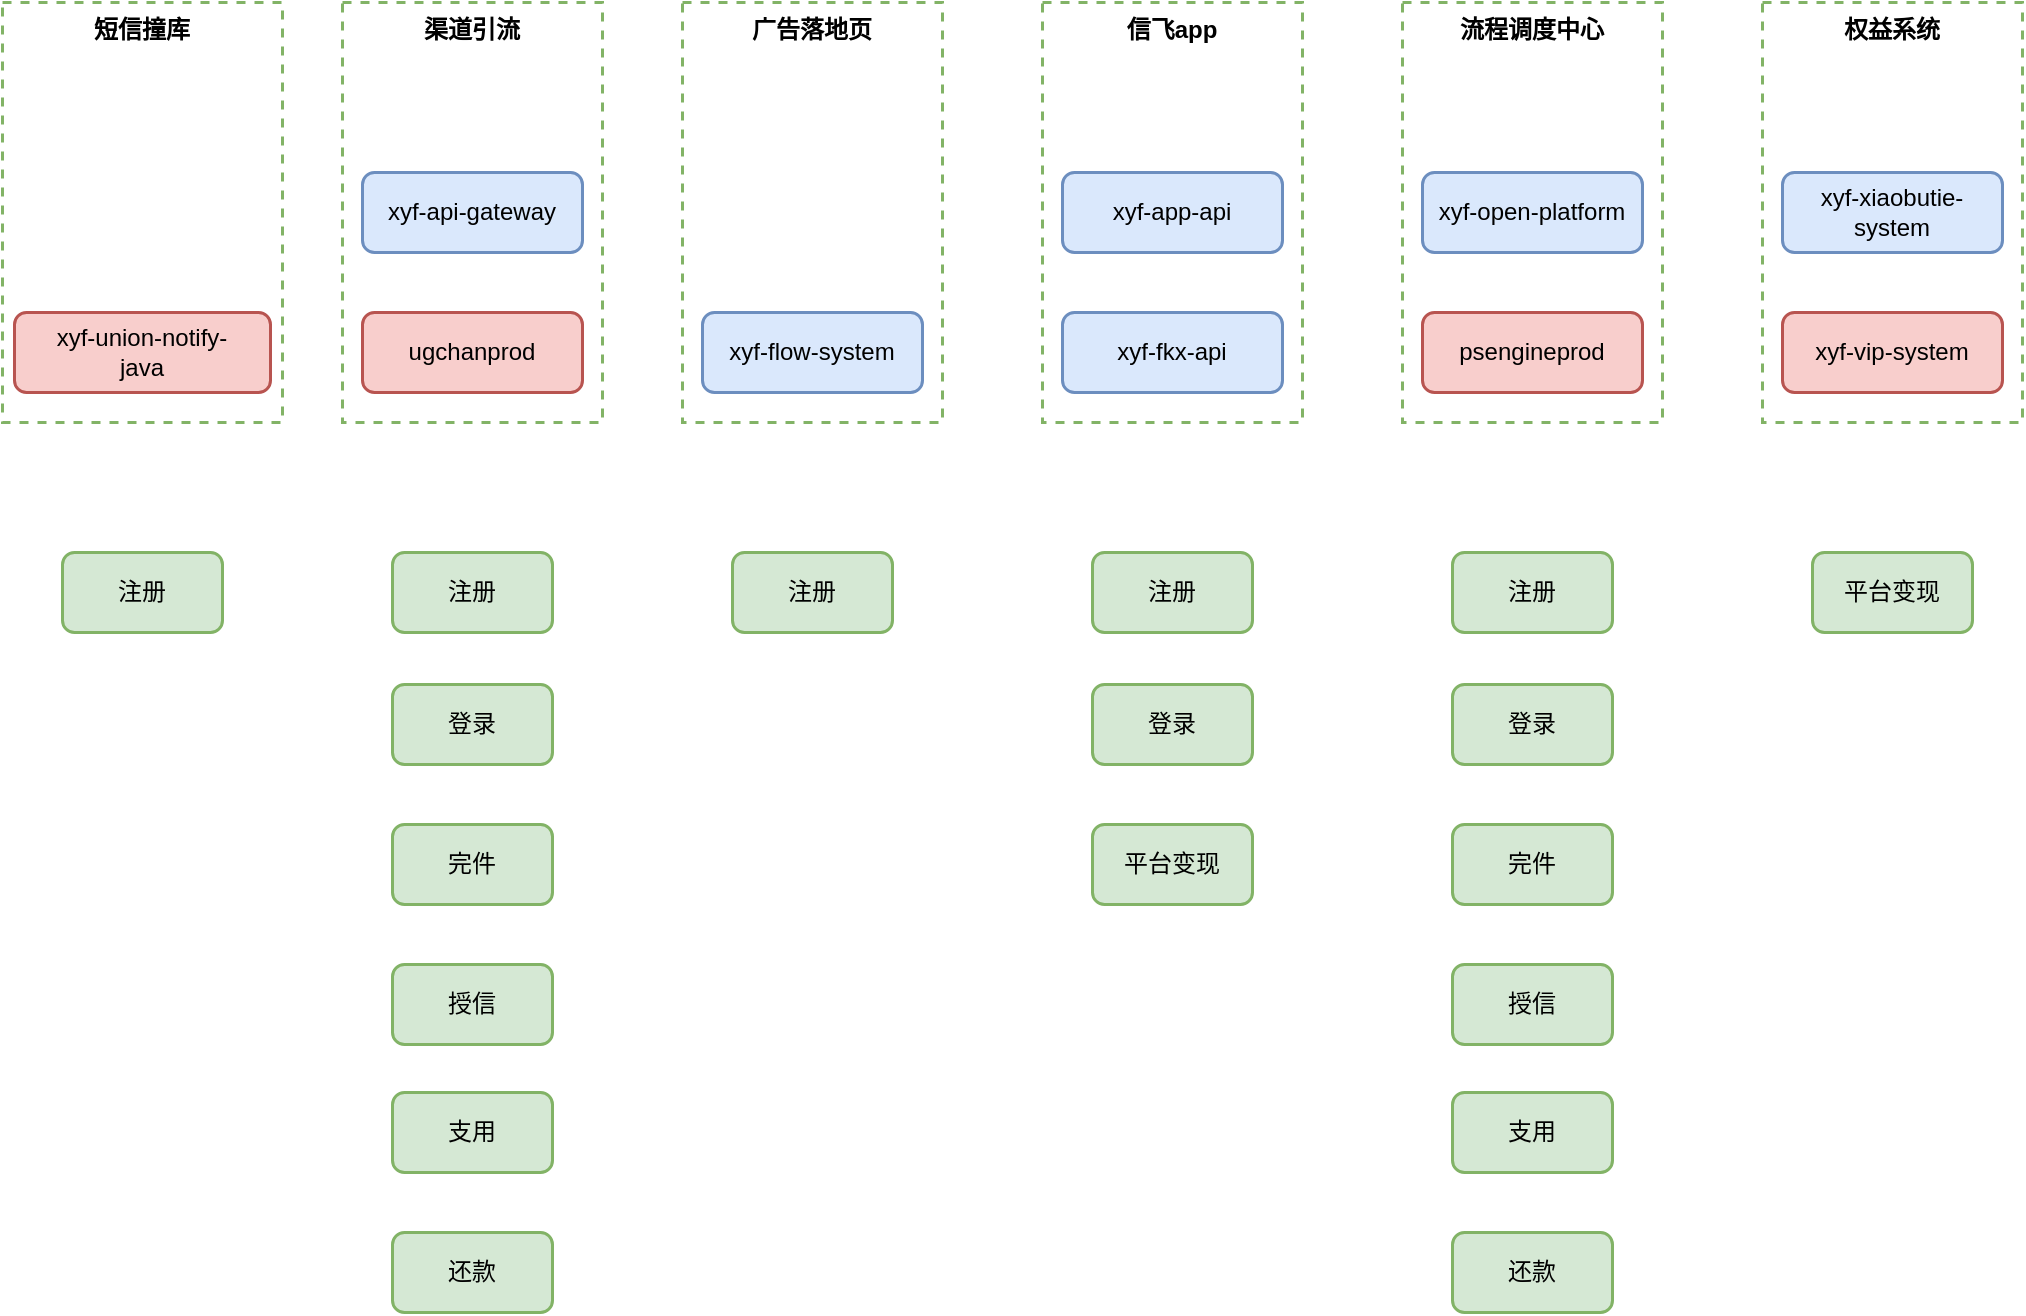 <mxfile version="22.1.11" type="github">
  <diagram name="第 1 页" id="6bG6NZmxF12_Gp5pn3qx">
    <mxGraphModel dx="3382" dy="-75" grid="1" gridSize="10" guides="1" tooltips="1" connect="1" arrows="1" fold="1" page="1" pageScale="1" pageWidth="827" pageHeight="1169" math="0" shadow="0">
      <root>
        <mxCell id="0" />
        <mxCell id="1" parent="0" />
        <mxCell id="n33hHqA8tef4DvY8bRN8-21" value="&lt;b&gt;信飞app&lt;/b&gt;" style="rounded=0;whiteSpace=wrap;html=1;strokeColor=#82b366;strokeWidth=1.5;align=center;verticalAlign=top;fontFamily=Helvetica;fontSize=12;fontColor=default;fillColor=none;dashed=1;" vertex="1" parent="1">
          <mxGeometry x="-980" y="1405" width="130" height="210" as="geometry" />
        </mxCell>
        <mxCell id="n33hHqA8tef4DvY8bRN8-22" value="&lt;b&gt;广告落地页&lt;/b&gt;" style="rounded=0;whiteSpace=wrap;html=1;strokeColor=#82b366;strokeWidth=1.5;align=center;verticalAlign=top;fontFamily=Helvetica;fontSize=12;fontColor=default;fillColor=none;dashed=1;" vertex="1" parent="1">
          <mxGeometry x="-1160" y="1405" width="130" height="210" as="geometry" />
        </mxCell>
        <mxCell id="n33hHqA8tef4DvY8bRN8-23" value="&lt;b&gt;渠道引流&lt;/b&gt;" style="rounded=0;whiteSpace=wrap;html=1;strokeColor=#82b366;strokeWidth=1.5;align=center;verticalAlign=top;fontFamily=Helvetica;fontSize=12;fontColor=default;fillColor=none;dashed=1;" vertex="1" parent="1">
          <mxGeometry x="-1330" y="1405" width="130" height="210" as="geometry" />
        </mxCell>
        <mxCell id="n33hHqA8tef4DvY8bRN8-19" value="&lt;b&gt;权益系统&lt;/b&gt;" style="rounded=0;whiteSpace=wrap;html=1;strokeColor=#82b366;strokeWidth=1.5;align=center;verticalAlign=top;fontFamily=Helvetica;fontSize=12;fontColor=default;fillColor=none;dashed=1;" vertex="1" parent="1">
          <mxGeometry x="-620" y="1405" width="130" height="210" as="geometry" />
        </mxCell>
        <mxCell id="n33hHqA8tef4DvY8bRN8-16" value="&lt;b&gt;流程调度中心&lt;/b&gt;" style="rounded=0;whiteSpace=wrap;html=1;strokeColor=#82b366;strokeWidth=1.5;align=center;verticalAlign=top;fontFamily=Helvetica;fontSize=12;fontColor=default;fillColor=none;dashed=1;" vertex="1" parent="1">
          <mxGeometry x="-800" y="1405" width="130" height="210" as="geometry" />
        </mxCell>
        <mxCell id="n33hHqA8tef4DvY8bRN8-1" value="注册" style="rounded=1;whiteSpace=wrap;html=1;strokeWidth=1.5;fillColor=#d5e8d4;strokeColor=#82b366;" vertex="1" parent="1">
          <mxGeometry x="-1470" y="1680" width="80" height="40" as="geometry" />
        </mxCell>
        <mxCell id="n33hHqA8tef4DvY8bRN8-2" value="登录" style="rounded=1;whiteSpace=wrap;html=1;strokeWidth=1.5;fillColor=#d5e8d4;strokeColor=#82b366;" vertex="1" parent="1">
          <mxGeometry x="-1305" y="1746" width="80" height="40" as="geometry" />
        </mxCell>
        <mxCell id="n33hHqA8tef4DvY8bRN8-3" value="完件" style="rounded=1;whiteSpace=wrap;html=1;strokeWidth=1.5;fillColor=#d5e8d4;strokeColor=#82b366;" vertex="1" parent="1">
          <mxGeometry x="-1305" y="1816" width="80" height="40" as="geometry" />
        </mxCell>
        <mxCell id="n33hHqA8tef4DvY8bRN8-4" value="授信" style="rounded=1;whiteSpace=wrap;html=1;strokeWidth=1.5;fillColor=#d5e8d4;strokeColor=#82b366;" vertex="1" parent="1">
          <mxGeometry x="-1305" y="1886" width="80" height="40" as="geometry" />
        </mxCell>
        <mxCell id="n33hHqA8tef4DvY8bRN8-5" value="支用" style="rounded=1;whiteSpace=wrap;html=1;strokeWidth=1.5;fillColor=#d5e8d4;strokeColor=#82b366;" vertex="1" parent="1">
          <mxGeometry x="-1305" y="1950" width="80" height="40" as="geometry" />
        </mxCell>
        <mxCell id="n33hHqA8tef4DvY8bRN8-6" value="还款" style="rounded=1;whiteSpace=wrap;html=1;strokeWidth=1.5;fillColor=#d5e8d4;strokeColor=#82b366;" vertex="1" parent="1">
          <mxGeometry x="-1305" y="2020" width="80" height="40" as="geometry" />
        </mxCell>
        <mxCell id="n33hHqA8tef4DvY8bRN8-8" value="xyf-api-gateway" style="rounded=1;whiteSpace=wrap;html=1;strokeColor=#6c8ebf;strokeWidth=1.5;align=center;verticalAlign=middle;fontFamily=Helvetica;fontSize=12;fillColor=#dae8fc;" vertex="1" parent="1">
          <mxGeometry x="-1320" y="1490" width="110" height="40" as="geometry" />
        </mxCell>
        <mxCell id="n33hHqA8tef4DvY8bRN8-9" value="xyf-app-api" style="rounded=1;whiteSpace=wrap;html=1;strokeColor=#6c8ebf;strokeWidth=1.5;align=center;verticalAlign=middle;fontFamily=Helvetica;fontSize=12;fillColor=#dae8fc;" vertex="1" parent="1">
          <mxGeometry x="-970" y="1490" width="110" height="40" as="geometry" />
        </mxCell>
        <mxCell id="n33hHqA8tef4DvY8bRN8-10" value="&lt;table style=&quot;border-collapse: collapse; caret-color: rgb(0, 0, 0); text-indent: 0px; text-size-adjust: auto;&quot; border=&quot;0&quot; cellpadding=&quot;0&quot; cellspacing=&quot;0&quot; data-ctx=&quot;{&amp;quot;cid&amp;quot;:&amp;quot;117fff90&amp;quot;,&amp;quot;time&amp;quot;:1703476798710,&amp;quot;docKey&amp;quot;:&amp;quot;8oLl9yZ8bWpelapY&amp;quot;}&quot; id=&quot;zongheng-ccp-host&quot;&gt;&lt;tbody&gt;&lt;tr style=&quot;height: 21px;&quot;&gt;&lt;td style=&quot;overflow: hidden; padding: 2px 3px; width: 100px;&quot;&gt;xyf-union-notify-java&lt;/td&gt;&lt;/tr&gt;&lt;/tbody&gt;&lt;/table&gt;" style="rounded=1;whiteSpace=wrap;html=1;strokeColor=#b85450;strokeWidth=1.5;align=center;verticalAlign=middle;fontFamily=Helvetica;fontSize=12;fillColor=#f8cecc;" vertex="1" parent="1">
          <mxGeometry x="-1494" y="1560" width="128" height="40" as="geometry" />
        </mxCell>
        <mxCell id="n33hHqA8tef4DvY8bRN8-11" value="xyf-fkx-api" style="rounded=1;whiteSpace=wrap;html=1;strokeColor=#6c8ebf;strokeWidth=1.5;align=center;verticalAlign=middle;fontFamily=Helvetica;fontSize=12;fillColor=#dae8fc;" vertex="1" parent="1">
          <mxGeometry x="-970" y="1560" width="110" height="40" as="geometry" />
        </mxCell>
        <mxCell id="n33hHqA8tef4DvY8bRN8-12" value="xyf-flow-system" style="rounded=1;whiteSpace=wrap;html=1;strokeColor=#6c8ebf;strokeWidth=1.5;align=center;verticalAlign=middle;fontFamily=Helvetica;fontSize=12;fillColor=#dae8fc;" vertex="1" parent="1">
          <mxGeometry x="-1150" y="1560" width="110" height="40" as="geometry" />
        </mxCell>
        <mxCell id="n33hHqA8tef4DvY8bRN8-13" value="xyf-open-platform" style="rounded=1;whiteSpace=wrap;html=1;strokeColor=#6c8ebf;strokeWidth=1.5;align=center;verticalAlign=middle;fontFamily=Helvetica;fontSize=12;fillColor=#dae8fc;" vertex="1" parent="1">
          <mxGeometry x="-790" y="1490" width="110" height="40" as="geometry" />
        </mxCell>
        <mxCell id="n33hHqA8tef4DvY8bRN8-14" value="psengineprod" style="rounded=1;whiteSpace=wrap;html=1;strokeColor=#b85450;strokeWidth=1.5;align=center;verticalAlign=middle;fontFamily=Helvetica;fontSize=12;fillColor=#f8cecc;" vertex="1" parent="1">
          <mxGeometry x="-790" y="1560" width="110" height="40" as="geometry" />
        </mxCell>
        <mxCell id="n33hHqA8tef4DvY8bRN8-15" value="ugchanprod" style="rounded=1;whiteSpace=wrap;html=1;strokeColor=#b85450;strokeWidth=1.5;align=center;verticalAlign=middle;fontFamily=Helvetica;fontSize=12;fillColor=#f8cecc;" vertex="1" parent="1">
          <mxGeometry x="-1320" y="1560" width="110" height="40" as="geometry" />
        </mxCell>
        <mxCell id="n33hHqA8tef4DvY8bRN8-17" value="xyf-xiaobutie-system" style="rounded=1;whiteSpace=wrap;html=1;strokeColor=#6c8ebf;strokeWidth=1.5;align=center;verticalAlign=middle;fontFamily=Helvetica;fontSize=12;fillColor=#dae8fc;" vertex="1" parent="1">
          <mxGeometry x="-610" y="1490" width="110" height="40" as="geometry" />
        </mxCell>
        <mxCell id="n33hHqA8tef4DvY8bRN8-18" value="xyf-vip-system" style="rounded=1;whiteSpace=wrap;html=1;strokeColor=#b85450;strokeWidth=1.5;align=center;verticalAlign=middle;fontFamily=Helvetica;fontSize=12;fillColor=#f8cecc;" vertex="1" parent="1">
          <mxGeometry x="-610" y="1560" width="110" height="40" as="geometry" />
        </mxCell>
        <mxCell id="n33hHqA8tef4DvY8bRN8-28" value="&lt;b&gt;短信撞库&lt;/b&gt;" style="rounded=0;whiteSpace=wrap;html=1;strokeColor=#82b366;strokeWidth=1.5;align=center;verticalAlign=top;fontFamily=Helvetica;fontSize=12;fontColor=default;fillColor=none;dashed=1;" vertex="1" parent="1">
          <mxGeometry x="-1500" y="1405" width="140" height="210" as="geometry" />
        </mxCell>
        <mxCell id="n33hHqA8tef4DvY8bRN8-39" value="注册" style="rounded=1;whiteSpace=wrap;html=1;strokeWidth=1.5;fillColor=#d5e8d4;strokeColor=#82b366;" vertex="1" parent="1">
          <mxGeometry x="-1305" y="1680" width="80" height="40" as="geometry" />
        </mxCell>
        <mxCell id="n33hHqA8tef4DvY8bRN8-40" value="登录" style="rounded=1;whiteSpace=wrap;html=1;strokeWidth=1.5;fillColor=#d5e8d4;strokeColor=#82b366;" vertex="1" parent="1">
          <mxGeometry x="-775" y="1746" width="80" height="40" as="geometry" />
        </mxCell>
        <mxCell id="n33hHqA8tef4DvY8bRN8-41" value="完件" style="rounded=1;whiteSpace=wrap;html=1;strokeWidth=1.5;fillColor=#d5e8d4;strokeColor=#82b366;" vertex="1" parent="1">
          <mxGeometry x="-775" y="1816" width="80" height="40" as="geometry" />
        </mxCell>
        <mxCell id="n33hHqA8tef4DvY8bRN8-42" value="授信" style="rounded=1;whiteSpace=wrap;html=1;strokeWidth=1.5;fillColor=#d5e8d4;strokeColor=#82b366;" vertex="1" parent="1">
          <mxGeometry x="-775" y="1886" width="80" height="40" as="geometry" />
        </mxCell>
        <mxCell id="n33hHqA8tef4DvY8bRN8-43" value="支用" style="rounded=1;whiteSpace=wrap;html=1;strokeWidth=1.5;fillColor=#d5e8d4;strokeColor=#82b366;" vertex="1" parent="1">
          <mxGeometry x="-775" y="1950" width="80" height="40" as="geometry" />
        </mxCell>
        <mxCell id="n33hHqA8tef4DvY8bRN8-44" value="还款" style="rounded=1;whiteSpace=wrap;html=1;strokeWidth=1.5;fillColor=#d5e8d4;strokeColor=#82b366;" vertex="1" parent="1">
          <mxGeometry x="-775" y="2020" width="80" height="40" as="geometry" />
        </mxCell>
        <mxCell id="n33hHqA8tef4DvY8bRN8-45" value="注册" style="rounded=1;whiteSpace=wrap;html=1;strokeWidth=1.5;fillColor=#d5e8d4;strokeColor=#82b366;" vertex="1" parent="1">
          <mxGeometry x="-775" y="1680" width="80" height="40" as="geometry" />
        </mxCell>
        <mxCell id="n33hHqA8tef4DvY8bRN8-47" value="注册" style="rounded=1;whiteSpace=wrap;html=1;strokeWidth=1.5;fillColor=#d5e8d4;strokeColor=#82b366;" vertex="1" parent="1">
          <mxGeometry x="-1135" y="1680" width="80" height="40" as="geometry" />
        </mxCell>
        <mxCell id="n33hHqA8tef4DvY8bRN8-48" value="登录" style="rounded=1;whiteSpace=wrap;html=1;strokeWidth=1.5;fillColor=#d5e8d4;strokeColor=#82b366;" vertex="1" parent="1">
          <mxGeometry x="-955" y="1746" width="80" height="40" as="geometry" />
        </mxCell>
        <mxCell id="n33hHqA8tef4DvY8bRN8-49" value="注册" style="rounded=1;whiteSpace=wrap;html=1;strokeWidth=1.5;fillColor=#d5e8d4;strokeColor=#82b366;" vertex="1" parent="1">
          <mxGeometry x="-955" y="1680" width="80" height="40" as="geometry" />
        </mxCell>
        <mxCell id="n33hHqA8tef4DvY8bRN8-50" value="平台变现" style="rounded=1;whiteSpace=wrap;html=1;strokeWidth=1.5;fillColor=#d5e8d4;strokeColor=#82b366;" vertex="1" parent="1">
          <mxGeometry x="-955" y="1816" width="80" height="40" as="geometry" />
        </mxCell>
        <mxCell id="n33hHqA8tef4DvY8bRN8-51" value="平台变现" style="rounded=1;whiteSpace=wrap;html=1;strokeWidth=1.5;fillColor=#d5e8d4;strokeColor=#82b366;" vertex="1" parent="1">
          <mxGeometry x="-595" y="1680" width="80" height="40" as="geometry" />
        </mxCell>
      </root>
    </mxGraphModel>
  </diagram>
</mxfile>
